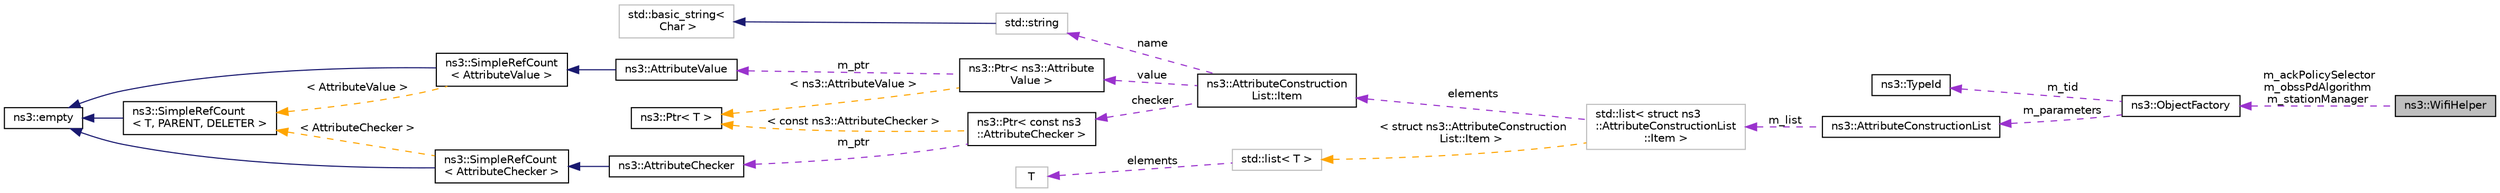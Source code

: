 digraph "ns3::WifiHelper"
{
 // LATEX_PDF_SIZE
  edge [fontname="Helvetica",fontsize="10",labelfontname="Helvetica",labelfontsize="10"];
  node [fontname="Helvetica",fontsize="10",shape=record];
  rankdir="LR";
  Node1 [label="ns3::WifiHelper",height=0.2,width=0.4,color="black", fillcolor="grey75", style="filled", fontcolor="black",tooltip="helps to create WifiNetDevice objects"];
  Node2 -> Node1 [dir="back",color="darkorchid3",fontsize="10",style="dashed",label=" m_ackPolicySelector\nm_obssPdAlgorithm\nm_stationManager" ,fontname="Helvetica"];
  Node2 [label="ns3::ObjectFactory",height=0.2,width=0.4,color="black", fillcolor="white", style="filled",URL="$classns3_1_1_object_factory.html",tooltip="Instantiate subclasses of ns3::Object."];
  Node3 -> Node2 [dir="back",color="darkorchid3",fontsize="10",style="dashed",label=" m_tid" ,fontname="Helvetica"];
  Node3 [label="ns3::TypeId",height=0.2,width=0.4,color="black", fillcolor="white", style="filled",URL="$classns3_1_1_type_id.html",tooltip="a unique identifier for an interface."];
  Node4 -> Node2 [dir="back",color="darkorchid3",fontsize="10",style="dashed",label=" m_parameters" ,fontname="Helvetica"];
  Node4 [label="ns3::AttributeConstructionList",height=0.2,width=0.4,color="black", fillcolor="white", style="filled",URL="$classns3_1_1_attribute_construction_list.html",tooltip="List of Attribute name, value and checker triples used to construct Objects."];
  Node5 -> Node4 [dir="back",color="darkorchid3",fontsize="10",style="dashed",label=" m_list" ,fontname="Helvetica"];
  Node5 [label="std::list\< struct ns3\l::AttributeConstructionList\l::Item \>",height=0.2,width=0.4,color="grey75", fillcolor="white", style="filled",tooltip=" "];
  Node6 -> Node5 [dir="back",color="darkorchid3",fontsize="10",style="dashed",label=" elements" ,fontname="Helvetica"];
  Node6 [label="ns3::AttributeConstruction\lList::Item",height=0.2,width=0.4,color="black", fillcolor="white", style="filled",URL="$structns3_1_1_attribute_construction_list_1_1_item.html",tooltip="A single Attribute triple."];
  Node7 -> Node6 [dir="back",color="darkorchid3",fontsize="10",style="dashed",label=" name" ,fontname="Helvetica"];
  Node7 [label="std::string",height=0.2,width=0.4,color="grey75", fillcolor="white", style="filled",tooltip=" "];
  Node8 -> Node7 [dir="back",color="midnightblue",fontsize="10",style="solid",fontname="Helvetica"];
  Node8 [label="std::basic_string\<\l Char \>",height=0.2,width=0.4,color="grey75", fillcolor="white", style="filled",tooltip=" "];
  Node9 -> Node6 [dir="back",color="darkorchid3",fontsize="10",style="dashed",label=" value" ,fontname="Helvetica"];
  Node9 [label="ns3::Ptr\< ns3::Attribute\lValue \>",height=0.2,width=0.4,color="black", fillcolor="white", style="filled",URL="$classns3_1_1_ptr.html",tooltip=" "];
  Node10 -> Node9 [dir="back",color="darkorchid3",fontsize="10",style="dashed",label=" m_ptr" ,fontname="Helvetica"];
  Node10 [label="ns3::AttributeValue",height=0.2,width=0.4,color="black", fillcolor="white", style="filled",URL="$classns3_1_1_attribute_value.html",tooltip="Hold a value for an Attribute."];
  Node11 -> Node10 [dir="back",color="midnightblue",fontsize="10",style="solid",fontname="Helvetica"];
  Node11 [label="ns3::SimpleRefCount\l\< AttributeValue \>",height=0.2,width=0.4,color="black", fillcolor="white", style="filled",URL="$classns3_1_1_simple_ref_count.html",tooltip=" "];
  Node12 -> Node11 [dir="back",color="midnightblue",fontsize="10",style="solid",fontname="Helvetica"];
  Node12 [label="ns3::empty",height=0.2,width=0.4,color="black", fillcolor="white", style="filled",URL="$classns3_1_1empty.html",tooltip="make Callback use a separate empty type"];
  Node13 -> Node11 [dir="back",color="orange",fontsize="10",style="dashed",label=" \< AttributeValue \>" ,fontname="Helvetica"];
  Node13 [label="ns3::SimpleRefCount\l\< T, PARENT, DELETER \>",height=0.2,width=0.4,color="black", fillcolor="white", style="filled",URL="$classns3_1_1_simple_ref_count.html",tooltip="A template-based reference counting class."];
  Node12 -> Node13 [dir="back",color="midnightblue",fontsize="10",style="solid",fontname="Helvetica"];
  Node14 -> Node9 [dir="back",color="orange",fontsize="10",style="dashed",label=" \< ns3::AttributeValue \>" ,fontname="Helvetica"];
  Node14 [label="ns3::Ptr\< T \>",height=0.2,width=0.4,color="black", fillcolor="white", style="filled",URL="$classns3_1_1_ptr.html",tooltip="Smart pointer class similar to boost::intrusive_ptr."];
  Node15 -> Node6 [dir="back",color="darkorchid3",fontsize="10",style="dashed",label=" checker" ,fontname="Helvetica"];
  Node15 [label="ns3::Ptr\< const ns3\l::AttributeChecker \>",height=0.2,width=0.4,color="black", fillcolor="white", style="filled",URL="$classns3_1_1_ptr.html",tooltip=" "];
  Node16 -> Node15 [dir="back",color="darkorchid3",fontsize="10",style="dashed",label=" m_ptr" ,fontname="Helvetica"];
  Node16 [label="ns3::AttributeChecker",height=0.2,width=0.4,color="black", fillcolor="white", style="filled",URL="$classns3_1_1_attribute_checker.html",tooltip="Represent the type of an attribute."];
  Node17 -> Node16 [dir="back",color="midnightblue",fontsize="10",style="solid",fontname="Helvetica"];
  Node17 [label="ns3::SimpleRefCount\l\< AttributeChecker \>",height=0.2,width=0.4,color="black", fillcolor="white", style="filled",URL="$classns3_1_1_simple_ref_count.html",tooltip=" "];
  Node12 -> Node17 [dir="back",color="midnightblue",fontsize="10",style="solid",fontname="Helvetica"];
  Node13 -> Node17 [dir="back",color="orange",fontsize="10",style="dashed",label=" \< AttributeChecker \>" ,fontname="Helvetica"];
  Node14 -> Node15 [dir="back",color="orange",fontsize="10",style="dashed",label=" \< const ns3::AttributeChecker \>" ,fontname="Helvetica"];
  Node18 -> Node5 [dir="back",color="orange",fontsize="10",style="dashed",label=" \< struct ns3::AttributeConstruction\lList::Item \>" ,fontname="Helvetica"];
  Node18 [label="std::list\< T \>",height=0.2,width=0.4,color="grey75", fillcolor="white", style="filled",tooltip=" "];
  Node19 -> Node18 [dir="back",color="darkorchid3",fontsize="10",style="dashed",label=" elements" ,fontname="Helvetica"];
  Node19 [label="T",height=0.2,width=0.4,color="grey75", fillcolor="white", style="filled",tooltip=" "];
}
